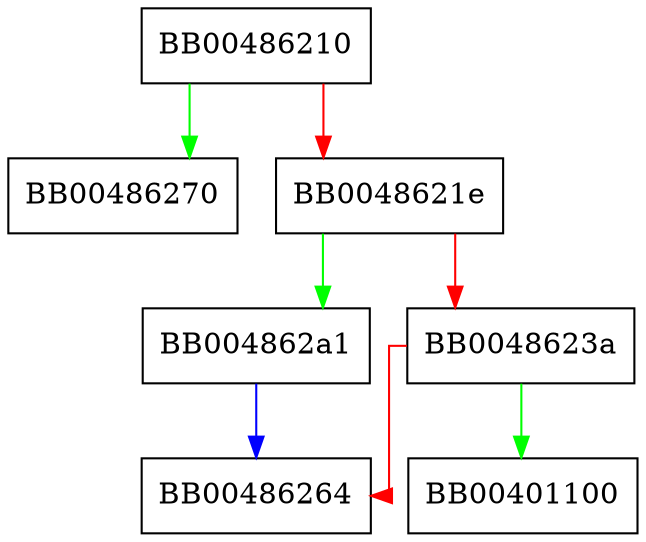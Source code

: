 digraph SSL_CONF_CTX_set1_prefix {
  node [shape="box"];
  graph [splines=ortho];
  BB00486210 -> BB00486270 [color="green"];
  BB00486210 -> BB0048621e [color="red"];
  BB0048621e -> BB004862a1 [color="green"];
  BB0048621e -> BB0048623a [color="red"];
  BB0048623a -> BB00401100 [color="green"];
  BB0048623a -> BB00486264 [color="red"];
  BB004862a1 -> BB00486264 [color="blue"];
}